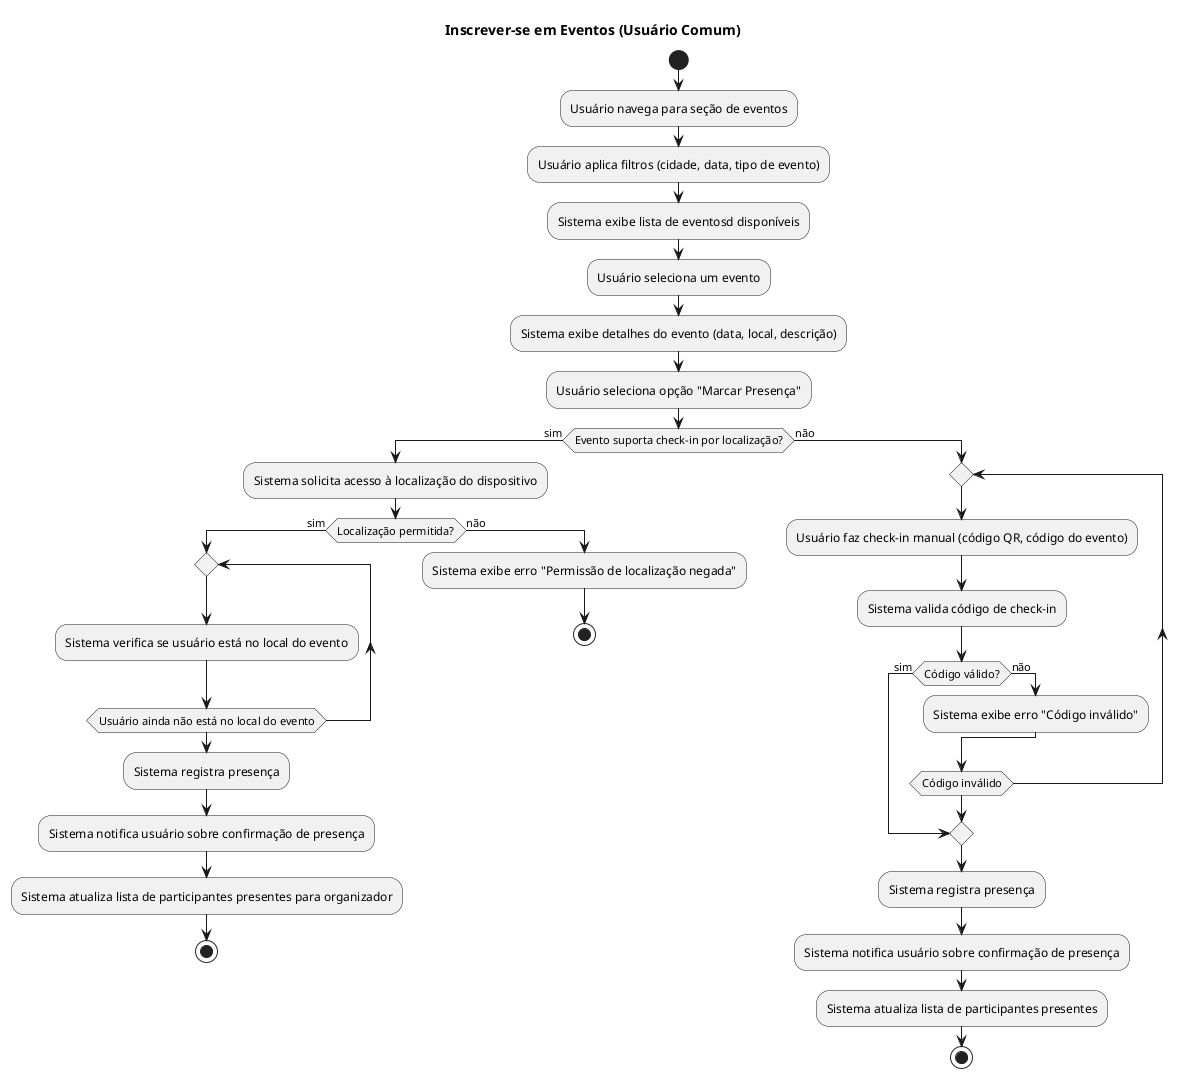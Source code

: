 @startuml
start

title Inscrever-se em Eventos (Usuário Comum)

:Usuário navega para seção de eventos;
:Usuário aplica filtros (cidade, data, tipo de evento);
:Sistema exibe lista de eventosd disponíveis;
:Usuário seleciona um evento;
:Sistema exibe detalhes do evento (data, local, descrição);

:Usuário seleciona opção "Marcar Presença";

if (Evento suporta check-in por localização?) then (sim)
    :Sistema solicita acesso à localização do dispositivo;
    if (Localização permitida?) then (sim)

        repeat
            :Sistema verifica se usuário está no local do evento;
        repeat while (Usuário ainda não está no local do evento)

        :Sistema registra presença;
        :Sistema notifica usuário sobre confirmação de presença;
        :Sistema atualiza lista de participantes presentes para organizador;
        stop

    else (não)
        :Sistema exibe erro "Permissão de localização negada";
        stop
    endif
else (não)

    repeat
        :Usuário faz check-in manual (código QR, código do evento);
        :Sistema valida código de check-in;
        if (Código válido?) then (sim)
            break
            else (não)
                :Sistema exibe erro "Código inválido";
            endif
        repeat while (Código inválido)

        :Sistema registra presença;
        :Sistema notifica usuário sobre confirmação de presença;
        :Sistema atualiza lista de participantes presentes;
        stop

    endif

    @enduml
